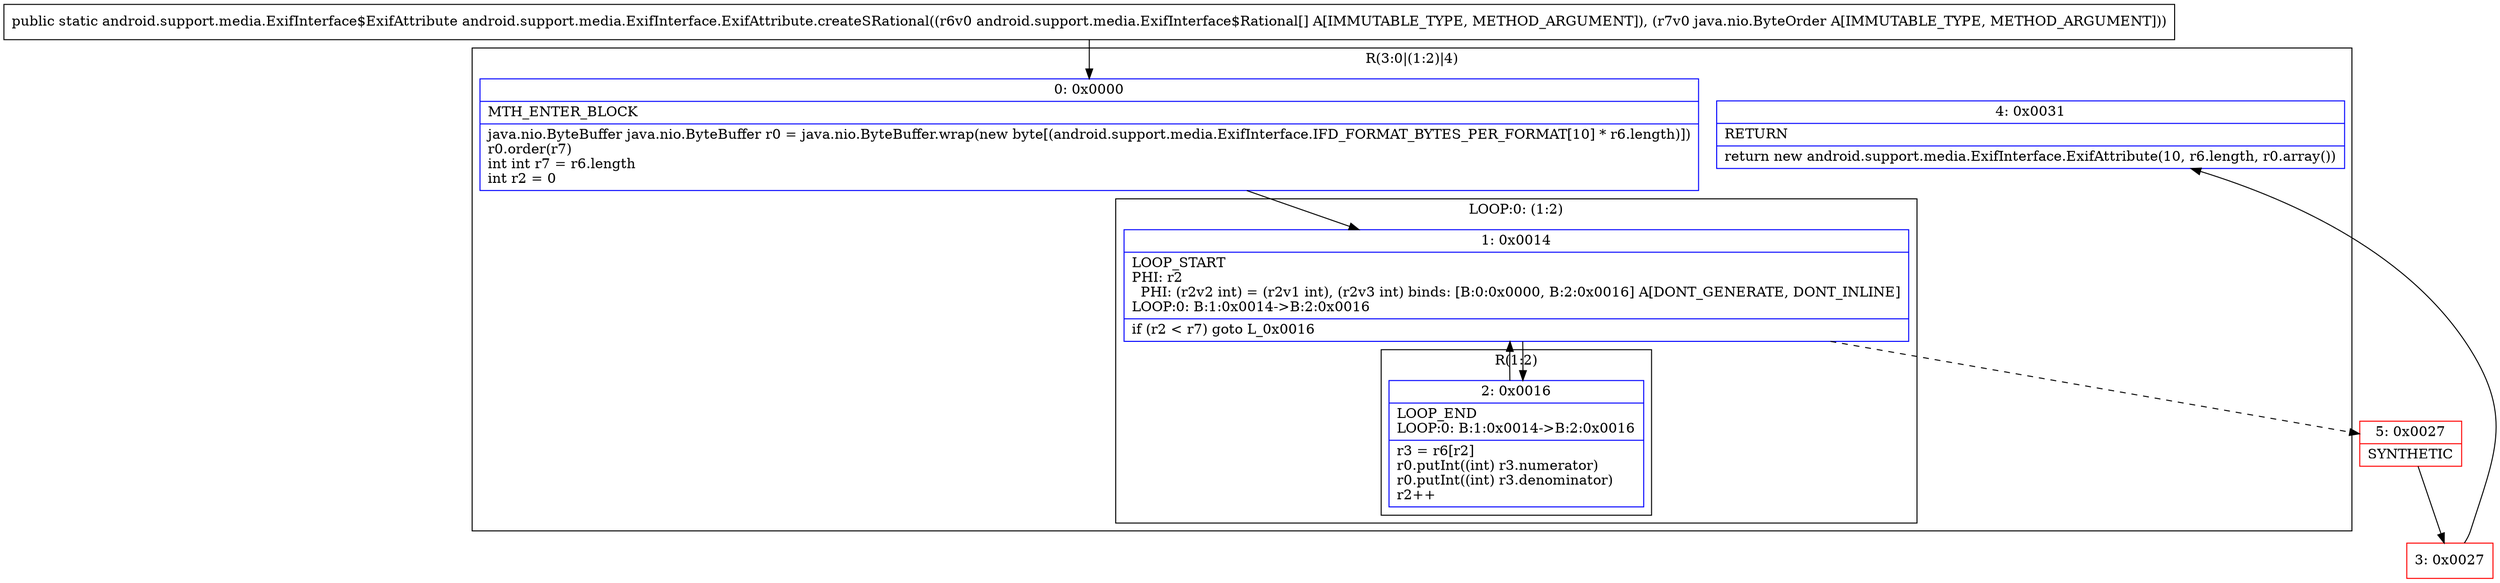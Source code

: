 digraph "CFG forandroid.support.media.ExifInterface.ExifAttribute.createSRational([Landroid\/support\/media\/ExifInterface$Rational;Ljava\/nio\/ByteOrder;)Landroid\/support\/media\/ExifInterface$ExifAttribute;" {
subgraph cluster_Region_365858379 {
label = "R(3:0|(1:2)|4)";
node [shape=record,color=blue];
Node_0 [shape=record,label="{0\:\ 0x0000|MTH_ENTER_BLOCK\l|java.nio.ByteBuffer java.nio.ByteBuffer r0 = java.nio.ByteBuffer.wrap(new byte[(android.support.media.ExifInterface.IFD_FORMAT_BYTES_PER_FORMAT[10] * r6.length)])\lr0.order(r7)\lint int r7 = r6.length\lint r2 = 0\l}"];
subgraph cluster_LoopRegion_1401003408 {
label = "LOOP:0: (1:2)";
node [shape=record,color=blue];
Node_1 [shape=record,label="{1\:\ 0x0014|LOOP_START\lPHI: r2 \l  PHI: (r2v2 int) = (r2v1 int), (r2v3 int) binds: [B:0:0x0000, B:2:0x0016] A[DONT_GENERATE, DONT_INLINE]\lLOOP:0: B:1:0x0014\-\>B:2:0x0016\l|if (r2 \< r7) goto L_0x0016\l}"];
subgraph cluster_Region_1948323419 {
label = "R(1:2)";
node [shape=record,color=blue];
Node_2 [shape=record,label="{2\:\ 0x0016|LOOP_END\lLOOP:0: B:1:0x0014\-\>B:2:0x0016\l|r3 = r6[r2]\lr0.putInt((int) r3.numerator)\lr0.putInt((int) r3.denominator)\lr2++\l}"];
}
}
Node_4 [shape=record,label="{4\:\ 0x0031|RETURN\l|return new android.support.media.ExifInterface.ExifAttribute(10, r6.length, r0.array())\l}"];
}
Node_3 [shape=record,color=red,label="{3\:\ 0x0027}"];
Node_5 [shape=record,color=red,label="{5\:\ 0x0027|SYNTHETIC\l}"];
MethodNode[shape=record,label="{public static android.support.media.ExifInterface$ExifAttribute android.support.media.ExifInterface.ExifAttribute.createSRational((r6v0 android.support.media.ExifInterface$Rational[] A[IMMUTABLE_TYPE, METHOD_ARGUMENT]), (r7v0 java.nio.ByteOrder A[IMMUTABLE_TYPE, METHOD_ARGUMENT])) }"];
MethodNode -> Node_0;
Node_0 -> Node_1;
Node_1 -> Node_2;
Node_1 -> Node_5[style=dashed];
Node_2 -> Node_1;
Node_3 -> Node_4;
Node_5 -> Node_3;
}


